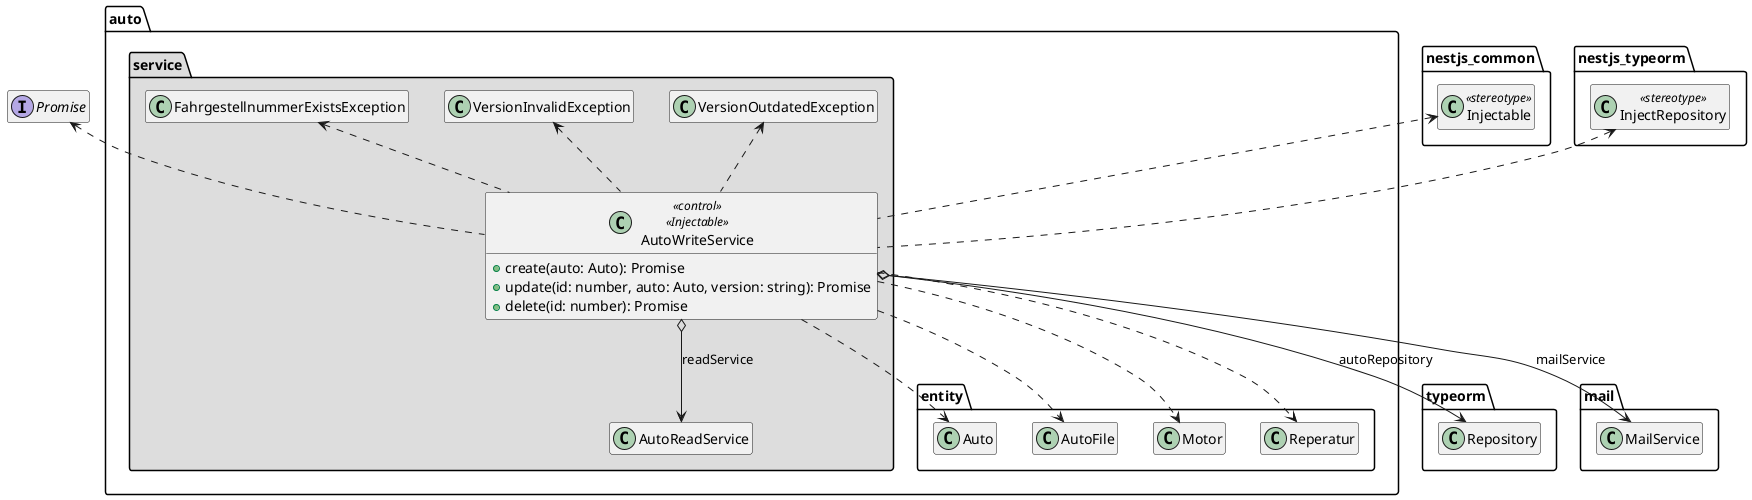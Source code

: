@startuml Anwendungskern

interface Promise

package nestjs_common {
  class Injectable <<stereotype>>
}

package typeorm {
  class Repository
}

package nestjs_typeorm {
  class InjectRepository <<stereotype>>
}

package mail {
  class MailService
}

package auto {
  package entity {
    class Auto
    class AutoFile
    class Motor
    class Reperatur
  }

  package service #DDDDDD {
    class FahrgestellnummerExistsException
    class VersionInvalidException
    class VersionOutdatedException

    class AutoWriteService <<control>> <<Injectable>> {
      +create(auto: Auto): Promise
      +update(id: number, auto: Auto, version: string): Promise
      +delete(id: number): Promise
    }

    AutoWriteService o--> AutoReadService : readService
    AutoWriteService o--> Repository : autoRepository
    AutoWriteService o--> MailService : mailService

    AutoWriteService .up.> Injectable
    AutoWriteService .up.> InjectRepository
    AutoWriteService .up.> Promise

    AutoWriteService ..> Auto
    AutoWriteService ..> AutoFile
    AutoWriteService ..> Motor
    AutoWriteService ..> Reperatur

    AutoWriteService .up.> FahrgestellnummerExistsException
    AutoWriteService .up.> VersionInvalidException
    AutoWriteService .up.> VersionOutdatedException
  }
}

hide empty members
@enduml

